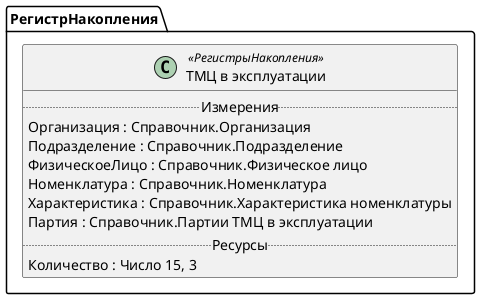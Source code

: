 ﻿@startuml ТМЦВЭксплуатации
'!include templates.wsd
'..\include templates.wsd
class РегистрНакопления.ТМЦВЭксплуатации as "ТМЦ в эксплуатации" <<РегистрыНакопления>>
{
..Измерения..
Организация : Справочник.Организация
Подразделение : Справочник.Подразделение
ФизическоеЛицо : Справочник.Физическое лицо
Номенклатура : Справочник.Номенклатура
Характеристика : Справочник.Характеристика номенклатуры
Партия : Справочник.Партии ТМЦ в эксплуатации
..Ресурсы..
Количество : Число 15, 3
}
@enduml
